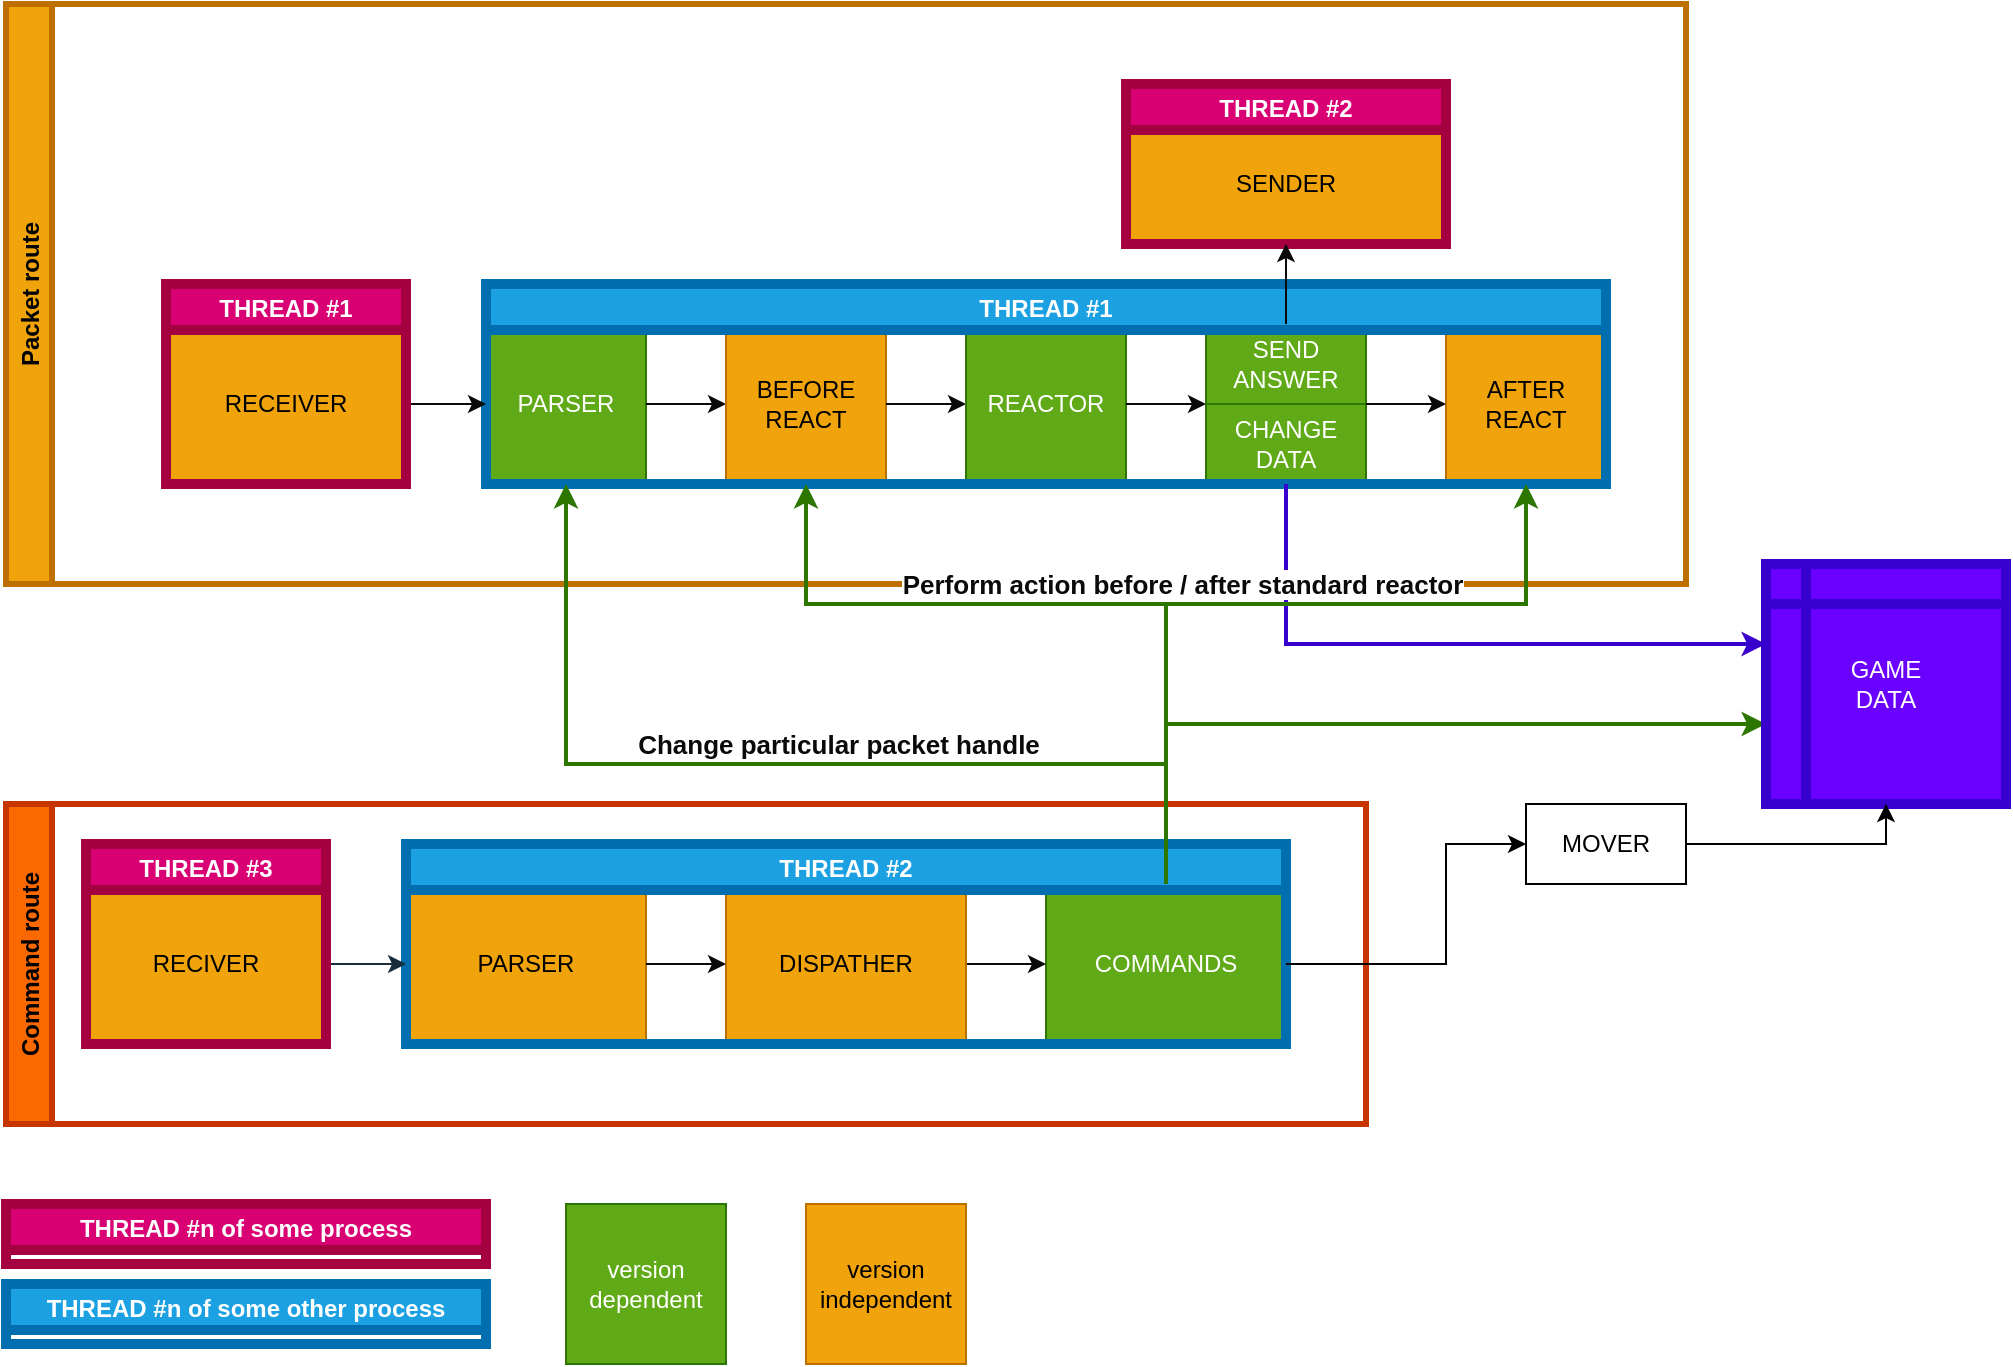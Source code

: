 <mxfile version="14.9.6" type="device"><diagram id="sDDdc2SzlicfQVwEqVHa" name="Page-1"><mxGraphModel dx="2523" dy="967" grid="1" gridSize="10" guides="1" tooltips="1" connect="1" arrows="1" fold="1" page="1" pageScale="1" pageWidth="850" pageHeight="1100" background="#ffffff" math="0" shadow="0"><root><mxCell id="0"/><mxCell id="1" parent="0"/><mxCell id="a-IFe4AUda7KKILDbzZE-21" value="Packet route" style="swimlane;horizontal=0;strokeColor=#BD7000;fillColor=#f0a30a;fontColor=#000000;strokeWidth=3;" parent="1" vertex="1"><mxGeometry y="40" width="840" height="290" as="geometry"/></mxCell><mxCell id="a-IFe4AUda7KKILDbzZE-83" value="PARSER" style="whiteSpace=wrap;html=1;fillColor=#60a917;strokeColor=#2D7600;fontColor=#ffffff;" parent="a-IFe4AUda7KKILDbzZE-21" vertex="1"><mxGeometry x="240" y="160" width="80" height="80" as="geometry"/></mxCell><mxCell id="a-IFe4AUda7KKILDbzZE-85" value="" style="edgeStyle=orthogonalEdgeStyle;rounded=0;orthogonalLoop=1;jettySize=auto;html=1;strokeColor=#0A0A0A;" parent="a-IFe4AUda7KKILDbzZE-21" source="a-IFe4AUda7KKILDbzZE-83" target="a-IFe4AUda7KKILDbzZE-84" edge="1"><mxGeometry relative="1" as="geometry"/></mxCell><mxCell id="a-IFe4AUda7KKILDbzZE-84" value="BEFORE&lt;br&gt;REACT" style="whiteSpace=wrap;html=1;fillColor=#f0a30a;strokeColor=#BD7000;fontColor=#000000;" parent="a-IFe4AUda7KKILDbzZE-21" vertex="1"><mxGeometry x="360" y="160" width="80" height="80" as="geometry"/></mxCell><mxCell id="a-IFe4AUda7KKILDbzZE-86" value="" style="edgeStyle=orthogonalEdgeStyle;rounded=0;orthogonalLoop=1;jettySize=auto;html=1;strokeColor=#0A0A0A;" parent="a-IFe4AUda7KKILDbzZE-21" source="a-IFe4AUda7KKILDbzZE-84" target="a-IFe4AUda7KKILDbzZE-87" edge="1"><mxGeometry relative="1" as="geometry"/></mxCell><mxCell id="a-IFe4AUda7KKILDbzZE-87" value="REACTOR" style="whiteSpace=wrap;html=1;fillColor=#60a917;strokeColor=#2D7600;fontColor=#ffffff;" parent="a-IFe4AUda7KKILDbzZE-21" vertex="1"><mxGeometry x="480" y="160" width="80" height="80" as="geometry"/></mxCell><mxCell id="a-IFe4AUda7KKILDbzZE-6" value="AFTER&lt;br&gt;REACT" style="whiteSpace=wrap;html=1;fillColor=#f0a30a;strokeColor=#BD7000;fontColor=#000000;" parent="a-IFe4AUda7KKILDbzZE-21" vertex="1"><mxGeometry x="720" y="160" width="80" height="80" as="geometry"/></mxCell><mxCell id="a-IFe4AUda7KKILDbzZE-2" value="" style="edgeStyle=orthogonalEdgeStyle;rounded=0;orthogonalLoop=1;jettySize=auto;html=1;strokeColor=#0A0A0A;entryX=0;entryY=1;entryDx=0;entryDy=0;" parent="a-IFe4AUda7KKILDbzZE-21" target="z8oj6V83qeCuQRImw38w-4" edge="1"><mxGeometry relative="1" as="geometry"><mxPoint x="560" y="200" as="sourcePoint"/><Array as="points"><mxPoint x="590" y="200"/><mxPoint x="590" y="200"/></Array></mxGeometry></mxCell><mxCell id="a-IFe4AUda7KKILDbzZE-88" value="" style="group" parent="a-IFe4AUda7KKILDbzZE-21" vertex="1" connectable="0"><mxGeometry x="600" y="160" width="80" height="80" as="geometry"/></mxCell><mxCell id="z8oj6V83qeCuQRImw38w-5" value="CHANGE&lt;br&gt;DATA" style="whiteSpace=wrap;html=1;fillColor=#60a917;strokeColor=#2D7600;fontColor=#ffffff;" parent="a-IFe4AUda7KKILDbzZE-88" vertex="1"><mxGeometry y="40" width="80" height="40" as="geometry"/></mxCell><mxCell id="z8oj6V83qeCuQRImw38w-4" value="SEND ANSWER" style="whiteSpace=wrap;html=1;fillColor=#60a917;strokeColor=#2D7600;fontColor=#ffffff;" parent="a-IFe4AUda7KKILDbzZE-88" vertex="1"><mxGeometry width="80" height="40" as="geometry"/></mxCell><mxCell id="a-IFe4AUda7KKILDbzZE-12" value="" style="edgeStyle=orthogonalEdgeStyle;rounded=0;orthogonalLoop=1;jettySize=auto;html=1;strokeColor=#0A0A0A;" parent="a-IFe4AUda7KKILDbzZE-21" source="z8oj6V83qeCuQRImw38w-4" target="a-IFe4AUda7KKILDbzZE-6" edge="1"><mxGeometry relative="1" as="geometry"><Array as="points"><mxPoint x="690" y="200"/><mxPoint x="690" y="200"/></Array></mxGeometry></mxCell><mxCell id="a-IFe4AUda7KKILDbzZE-81" value="THREAD #1" style="swimlane;labelBackgroundColor=none;fontSize=12;fontColor=#ffffff;strokeColor=#006EAF;strokeWidth=5;fillColor=#1ba1e2;verticalAlign=middle;" parent="a-IFe4AUda7KKILDbzZE-21" vertex="1"><mxGeometry x="240" y="140" width="560" height="100" as="geometry"/></mxCell><mxCell id="z8oj6V83qeCuQRImw38w-1" value="RECEIVER" style="whiteSpace=wrap;html=1;fillColor=#f0a30a;strokeColor=#BD7000;fontColor=#000000;" parent="a-IFe4AUda7KKILDbzZE-21" vertex="1"><mxGeometry x="80" y="160" width="120" height="80" as="geometry"/></mxCell><mxCell id="a-IFe4AUda7KKILDbzZE-23" value="" style="edgeStyle=orthogonalEdgeStyle;rounded=0;orthogonalLoop=1;jettySize=auto;html=1;strokeColor=#0A0A0A;" parent="a-IFe4AUda7KKILDbzZE-21" source="z8oj6V83qeCuQRImw38w-1" edge="1" target="a-IFe4AUda7KKILDbzZE-83"><mxGeometry relative="1" as="geometry"><mxPoint x="240" y="200" as="targetPoint"/></mxGeometry></mxCell><mxCell id="a-IFe4AUda7KKILDbzZE-77" value="THREAD #1" style="swimlane;labelBackgroundColor=none;fontSize=12;fontColor=#ffffff;strokeColor=#A50040;strokeWidth=5;fillColor=#d80073;verticalAlign=middle;startSize=23;" parent="a-IFe4AUda7KKILDbzZE-21" vertex="1"><mxGeometry x="80" y="140" width="120" height="100" as="geometry"/></mxCell><mxCell id="a-IFe4AUda7KKILDbzZE-66" value="SENDER" style="whiteSpace=wrap;html=1;fillColor=#f0a30a;strokeColor=#BD7000;fontColor=#000000;" parent="a-IFe4AUda7KKILDbzZE-21" vertex="1"><mxGeometry x="560" y="60" width="160" height="60" as="geometry"/></mxCell><mxCell id="a-IFe4AUda7KKILDbzZE-78" value="THREAD #2" style="swimlane;labelBackgroundColor=none;fontSize=12;fontColor=#ffffff;strokeColor=#A50040;strokeWidth=5;fillColor=#d80073;verticalAlign=middle;" parent="a-IFe4AUda7KKILDbzZE-21" vertex="1"><mxGeometry x="560" y="40" width="160" height="80" as="geometry"/></mxCell><mxCell id="a-IFe4AUda7KKILDbzZE-69" value="" style="edgeStyle=orthogonalEdgeStyle;rounded=0;orthogonalLoop=1;jettySize=auto;html=1;fontColor=#0A0A0A;strokeColor=#0A0A0A;" parent="a-IFe4AUda7KKILDbzZE-21" source="z8oj6V83qeCuQRImw38w-4" target="a-IFe4AUda7KKILDbzZE-78" edge="1"><mxGeometry relative="1" as="geometry"><mxPoint x="640" y="120" as="targetPoint"/></mxGeometry></mxCell><mxCell id="a-IFe4AUda7KKILDbzZE-22" value="Command route" style="swimlane;horizontal=0;strokeColor=#C73500;fillColor=#fa6800;fontColor=#000000;strokeWidth=3;" parent="1" vertex="1"><mxGeometry y="440" width="680" height="160" as="geometry"/></mxCell><mxCell id="2Aoo4yEpKT0nhaXVhxLu-29" style="edgeStyle=orthogonalEdgeStyle;orthogonalLoop=1;jettySize=auto;html=1;exitX=0.5;exitY=1;exitDx=0;exitDy=0;labelBackgroundColor=#EEEEEE;strokeColor=#182E3E;fontColor=#1A1A1A;" parent="a-IFe4AUda7KKILDbzZE-22" edge="1"><mxGeometry relative="1" as="geometry"><mxPoint x="620" y="80" as="sourcePoint"/><mxPoint x="620" y="80" as="targetPoint"/></mxGeometry></mxCell><mxCell id="2Aoo4yEpKT0nhaXVhxLu-5" value="COMMANDS" style="whiteSpace=wrap;html=1;fillColor=#60a917;strokeColor=#2D7600;fontColor=#ffffff;" parent="a-IFe4AUda7KKILDbzZE-22" vertex="1"><mxGeometry x="520" y="40" width="120" height="80" as="geometry"/></mxCell><mxCell id="a-IFe4AUda7KKILDbzZE-33" value="" style="edgeStyle=orthogonalEdgeStyle;rounded=0;orthogonalLoop=1;jettySize=auto;html=1;strokeColor=#0A0A0A;" parent="a-IFe4AUda7KKILDbzZE-22" source="a-IFe4AUda7KKILDbzZE-31" target="2Aoo4yEpKT0nhaXVhxLu-5" edge="1"><mxGeometry relative="1" as="geometry"/></mxCell><mxCell id="a-IFe4AUda7KKILDbzZE-31" value="DISPATHER" style="whiteSpace=wrap;html=1;fillColor=#f0a30a;strokeColor=#BD7000;fontColor=#000000;" parent="a-IFe4AUda7KKILDbzZE-22" vertex="1"><mxGeometry x="360" y="40" width="120" height="80" as="geometry"/></mxCell><mxCell id="2Aoo4yEpKT0nhaXVhxLu-25" value="PARSER" style="whiteSpace=wrap;html=1;fillColor=#f0a30a;strokeColor=#BD7000;fontColor=#000000;" parent="a-IFe4AUda7KKILDbzZE-22" vertex="1"><mxGeometry x="200" y="40" width="120" height="80" as="geometry"/></mxCell><mxCell id="a-IFe4AUda7KKILDbzZE-32" value="" style="edgeStyle=orthogonalEdgeStyle;rounded=0;orthogonalLoop=1;jettySize=auto;html=1;strokeColor=#0A0A0A;" parent="a-IFe4AUda7KKILDbzZE-22" source="2Aoo4yEpKT0nhaXVhxLu-25" target="a-IFe4AUda7KKILDbzZE-31" edge="1"><mxGeometry relative="1" as="geometry"/></mxCell><mxCell id="a-IFe4AUda7KKILDbzZE-91" value="THREAD #2" style="swimlane;labelBackgroundColor=none;fontSize=12;fontColor=#ffffff;strokeColor=#006EAF;strokeWidth=5;fillColor=#1ba1e2;verticalAlign=middle;startSize=23;" parent="a-IFe4AUda7KKILDbzZE-22" vertex="1"><mxGeometry x="200" y="20" width="440" height="100" as="geometry"/></mxCell><mxCell id="2Aoo4yEpKT0nhaXVhxLu-1" value="RECIVER" style="whiteSpace=wrap;html=1;fillColor=#f0a30a;fontColor=#000000;strokeColor=#BD7000;" parent="a-IFe4AUda7KKILDbzZE-22" vertex="1"><mxGeometry x="40" y="40" width="120" height="80" as="geometry"/></mxCell><mxCell id="2Aoo4yEpKT0nhaXVhxLu-10" value="" style="edgeStyle=orthogonalEdgeStyle;orthogonalLoop=1;jettySize=auto;html=1;labelBackgroundColor=#EEEEEE;strokeColor=#182E3E;fontColor=#1A1A1A;" parent="a-IFe4AUda7KKILDbzZE-22" source="2Aoo4yEpKT0nhaXVhxLu-1" target="2Aoo4yEpKT0nhaXVhxLu-25" edge="1"><mxGeometry relative="1" as="geometry"><mxPoint x="70" y="80" as="targetPoint"/></mxGeometry></mxCell><mxCell id="a-IFe4AUda7KKILDbzZE-80" value="THREAD #3" style="swimlane;labelBackgroundColor=none;fontSize=12;fontColor=#ffffff;strokeColor=#A50040;strokeWidth=5;fillColor=#d80073;verticalAlign=middle;" parent="a-IFe4AUda7KKILDbzZE-22" vertex="1"><mxGeometry x="40" y="20" width="120" height="100" as="geometry"/></mxCell><mxCell id="a-IFe4AUda7KKILDbzZE-34" value="" style="edgeStyle=orthogonalEdgeStyle;rounded=0;orthogonalLoop=1;jettySize=auto;html=1;strokeColor=#2D7600;fontStyle=0;fontSize=12;verticalAlign=middle;horizontal=1;fillColor=#60a917;strokeWidth=2;" parent="1" source="2Aoo4yEpKT0nhaXVhxLu-5" target="a-IFe4AUda7KKILDbzZE-83" edge="1"><mxGeometry relative="1" as="geometry"><mxPoint x="280" y="280" as="targetPoint"/><Array as="points"><mxPoint x="580" y="420"/><mxPoint x="280" y="420"/></Array></mxGeometry></mxCell><mxCell id="a-IFe4AUda7KKILDbzZE-41" value="Change particular packet handle" style="edgeLabel;html=1;align=center;verticalAlign=middle;resizable=0;points=[];fontColor=#0A0A0A;labelBackgroundColor=#FFFFFF;fontStyle=1;fontSize=13;horizontal=1;" parent="a-IFe4AUda7KKILDbzZE-34" vertex="1" connectable="0"><mxGeometry x="0.188" y="1" relative="1" as="geometry"><mxPoint x="73" y="-11" as="offset"/></mxGeometry></mxCell><mxCell id="a-IFe4AUda7KKILDbzZE-49" value="" style="group;fontStyle=0;fontSize=12;verticalAlign=middle;horizontal=1;" parent="1" vertex="1" connectable="0"><mxGeometry x="400" y="340" width="360" as="geometry"/></mxCell><mxCell id="a-IFe4AUda7KKILDbzZE-70" value="" style="edgeStyle=orthogonalEdgeStyle;rounded=0;orthogonalLoop=1;jettySize=auto;html=1;fontColor=#0A0A0A;strokeColor=#2D7600;fillColor=#60a917;strokeWidth=2;" parent="1" source="2Aoo4yEpKT0nhaXVhxLu-5" target="a-IFe4AUda7KKILDbzZE-82" edge="1"><mxGeometry relative="1" as="geometry"><Array as="points"><mxPoint x="580" y="400"/></Array></mxGeometry></mxCell><mxCell id="a-IFe4AUda7KKILDbzZE-72" value="" style="edgeStyle=orthogonalEdgeStyle;rounded=0;orthogonalLoop=1;jettySize=auto;html=1;fontColor=#0A0A0A;strokeColor=#3700CC;fillColor=#6a00ff;strokeWidth=2;" parent="1" source="z8oj6V83qeCuQRImw38w-5" target="a-IFe4AUda7KKILDbzZE-82" edge="1"><mxGeometry relative="1" as="geometry"><Array as="points"><mxPoint x="640" y="360"/><mxPoint x="880" y="360"/></Array></mxGeometry></mxCell><mxCell id="a-IFe4AUda7KKILDbzZE-82" value="&#10;&#10;&lt;span style=&quot;color: rgb(255, 255, 255); font-family: helvetica; font-size: 12px; font-style: normal; font-weight: 400; letter-spacing: normal; text-align: center; text-indent: 0px; text-transform: none; word-spacing: 0px; display: inline; float: none;&quot;&gt;GAME&lt;/span&gt;&lt;br style=&quot;color: rgb(255, 255, 255); font-family: helvetica; font-size: 12px; font-style: normal; font-weight: 400; letter-spacing: normal; text-align: center; text-indent: 0px; text-transform: none; word-spacing: 0px;&quot;&gt;&lt;span style=&quot;color: rgb(255, 255, 255); font-family: helvetica; font-size: 12px; font-style: normal; font-weight: 400; letter-spacing: normal; text-align: center; text-indent: 0px; text-transform: none; word-spacing: 0px; display: inline; float: none;&quot;&gt;DATA&lt;/span&gt;&#10;&#10;" style="shape=internalStorage;whiteSpace=wrap;html=1;backgroundOutline=1;fontSize=12;fontColor=#ffffff;strokeColor=#3700CC;strokeWidth=5;fillColor=#6a00ff;verticalAlign=middle;labelBackgroundColor=none;" parent="1" vertex="1"><mxGeometry x="880" y="320" width="120" height="120" as="geometry"/></mxCell><mxCell id="a-IFe4AUda7KKILDbzZE-40" value="" style="edgeStyle=orthogonalEdgeStyle;rounded=0;orthogonalLoop=1;jettySize=auto;html=1;strokeColor=#2D7600;strokeWidth=2;fillColor=#60a917;" parent="1" source="2Aoo4yEpKT0nhaXVhxLu-5" target="a-IFe4AUda7KKILDbzZE-6" edge="1"><mxGeometry relative="1" as="geometry"><mxPoint x="760" y="440" as="targetPoint"/><Array as="points"><mxPoint x="580" y="340"/><mxPoint x="760" y="340"/></Array></mxGeometry></mxCell><mxCell id="a-IFe4AUda7KKILDbzZE-43" value="" style="edgeStyle=orthogonalEdgeStyle;rounded=0;orthogonalLoop=1;jettySize=auto;html=1;fontColor=#0A0A0A;strokeColor=#2D7600;fillColor=#60a917;strokeWidth=2;" parent="1" source="2Aoo4yEpKT0nhaXVhxLu-5" target="a-IFe4AUda7KKILDbzZE-84" edge="1"><mxGeometry relative="1" as="geometry"><mxPoint x="400" y="280" as="targetPoint"/><Array as="points"><mxPoint x="580" y="340"/><mxPoint x="400" y="340"/></Array></mxGeometry></mxCell><mxCell id="a-IFe4AUda7KKILDbzZE-48" value="Perform action before / after standard reactor" style="edgeLabel;html=1;align=center;verticalAlign=middle;resizable=0;points=[];fontColor=#0A0A0A;labelBackgroundColor=#FFFFFF;fontSize=13;fontStyle=1" parent="a-IFe4AUda7KKILDbzZE-43" vertex="1" connectable="0"><mxGeometry x="0.441" y="-2" relative="1" as="geometry"><mxPoint x="142" y="-8" as="offset"/></mxGeometry></mxCell><mxCell id="w7b0uj62WJlmHDec6lD5-15" value="THREAD #n of some process" style="swimlane;strokeWidth=5;fillColor=#d80073;strokeColor=#A50040;fontColor=#ffffff;" vertex="1" parent="1"><mxGeometry y="640" width="240" height="30" as="geometry"/></mxCell><mxCell id="w7b0uj62WJlmHDec6lD5-17" value="THREAD #n of some other process" style="swimlane;strokeWidth=5;fillColor=#1ba1e2;strokeColor=#006EAF;fontColor=#ffffff;" vertex="1" parent="1"><mxGeometry y="680" width="240" height="30" as="geometry"/></mxCell><mxCell id="w7b0uj62WJlmHDec6lD5-18" value="version&lt;br&gt;dependent" style="whiteSpace=wrap;html=1;aspect=fixed;strokeColor=#2D7600;strokeWidth=1;fillColor=#60a917;fontColor=#ffffff;" vertex="1" parent="1"><mxGeometry x="280" y="640" width="80" height="80" as="geometry"/></mxCell><mxCell id="w7b0uj62WJlmHDec6lD5-19" value="version&lt;br&gt;independent" style="whiteSpace=wrap;html=1;fillColor=#f0a30a;strokeColor=#BD7000;fontColor=#000000;" vertex="1" parent="1"><mxGeometry x="400" y="640" width="80" height="80" as="geometry"/></mxCell><mxCell id="w7b0uj62WJlmHDec6lD5-22" value="" style="edgeStyle=orthogonalEdgeStyle;rounded=0;orthogonalLoop=1;jettySize=auto;html=1;" edge="1" parent="1" source="w7b0uj62WJlmHDec6lD5-24" target="a-IFe4AUda7KKILDbzZE-82"><mxGeometry relative="1" as="geometry"><mxPoint x="810" y="485" as="sourcePoint"/><Array as="points"><mxPoint x="940" y="460"/></Array></mxGeometry></mxCell><mxCell id="w7b0uj62WJlmHDec6lD5-21" value="" style="edgeStyle=orthogonalEdgeStyle;rounded=0;orthogonalLoop=1;jettySize=auto;html=1;" edge="1" parent="1" source="2Aoo4yEpKT0nhaXVhxLu-5" target="w7b0uj62WJlmHDec6lD5-24"><mxGeometry relative="1" as="geometry"><mxPoint x="720" y="485" as="targetPoint"/><Array as="points"><mxPoint x="720" y="520"/><mxPoint x="720" y="460"/></Array></mxGeometry></mxCell><mxCell id="w7b0uj62WJlmHDec6lD5-24" value="MOVER" style="rounded=0;whiteSpace=wrap;html=1;strokeColor=#000000;strokeWidth=1;fillColor=#ffffff;" vertex="1" parent="1"><mxGeometry x="760" y="440" width="80" height="40" as="geometry"/></mxCell></root></mxGraphModel></diagram></mxfile>